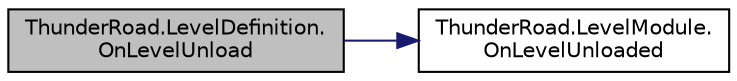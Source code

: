 digraph "ThunderRoad.LevelDefinition.OnLevelUnload"
{
 // LATEX_PDF_SIZE
  edge [fontname="Helvetica",fontsize="10",labelfontname="Helvetica",labelfontsize="10"];
  node [fontname="Helvetica",fontsize="10",shape=record];
  rankdir="LR";
  Node1 [label="ThunderRoad.LevelDefinition.\lOnLevelUnload",height=0.2,width=0.4,color="black", fillcolor="grey75", style="filled", fontcolor="black",tooltip="Called when [level unload]."];
  Node1 -> Node2 [color="midnightblue",fontsize="10",style="solid",fontname="Helvetica"];
  Node2 [label="ThunderRoad.LevelModule.\lOnLevelUnloaded",height=0.2,width=0.4,color="black", fillcolor="white", style="filled",URL="$class_thunder_road_1_1_level_module.html#a73c643e64cc437c734f222cee18a8b37",tooltip="Called when [level unloaded]."];
}
